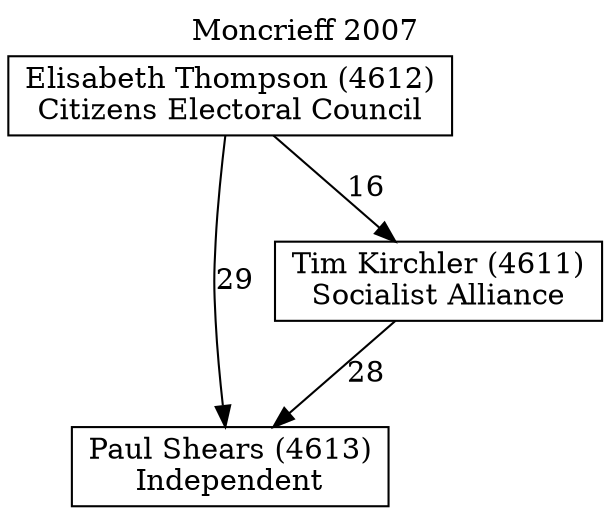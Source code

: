 // House preference flow
digraph "Paul Shears (4613)_Moncrieff_2007" {
	graph [label="Moncrieff 2007" labelloc=t mclimit=10]
	node [shape=box]
	"Elisabeth Thompson (4612)" [label="Elisabeth Thompson (4612)
Citizens Electoral Council"]
	"Paul Shears (4613)" [label="Paul Shears (4613)
Independent"]
	"Tim Kirchler (4611)" [label="Tim Kirchler (4611)
Socialist Alliance"]
	"Elisabeth Thompson (4612)" -> "Paul Shears (4613)" [label=29]
	"Elisabeth Thompson (4612)" -> "Tim Kirchler (4611)" [label=16]
	"Tim Kirchler (4611)" -> "Paul Shears (4613)" [label=28]
}
